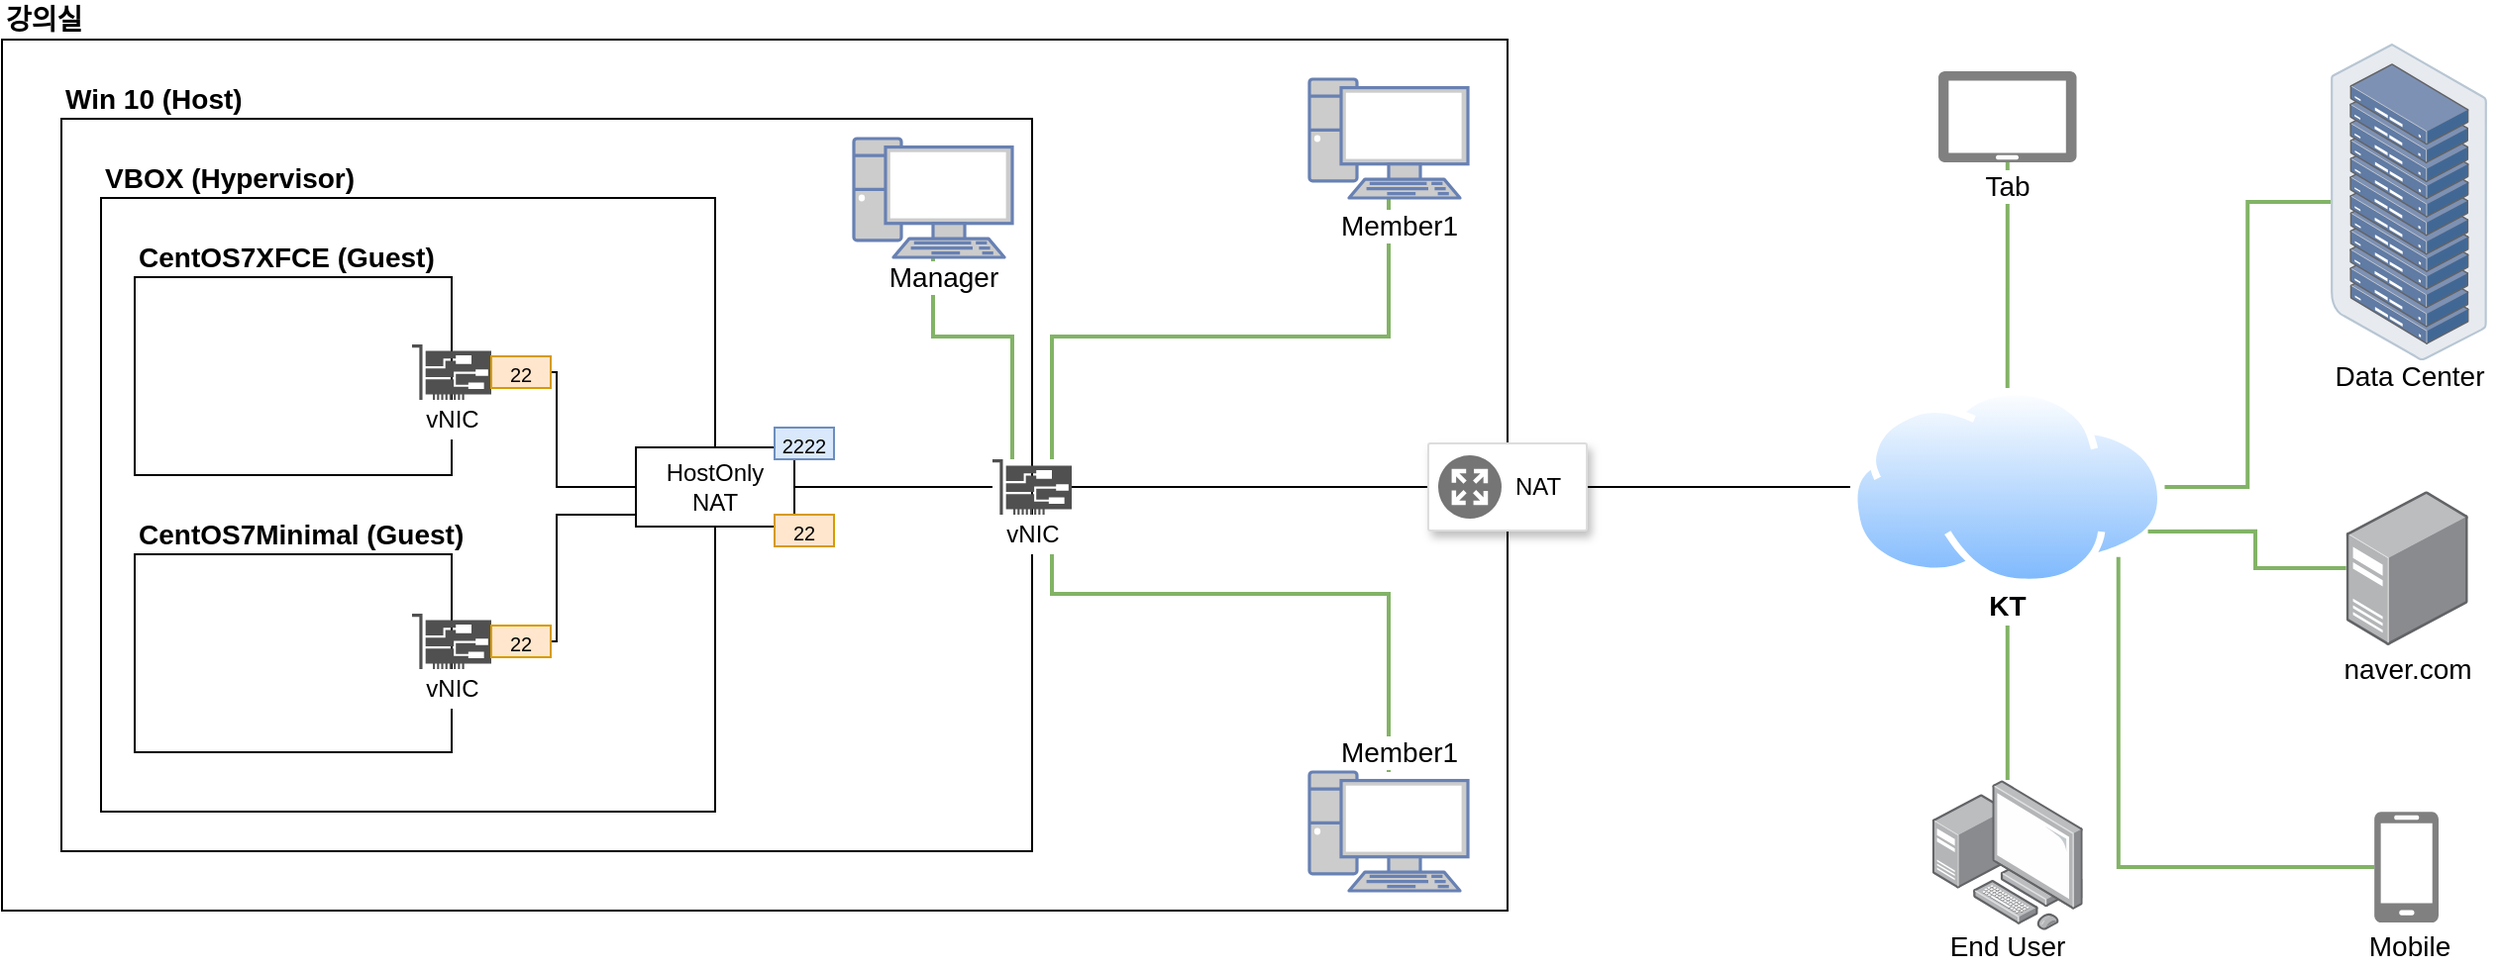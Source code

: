 <mxfile version="17.4.1" type="device"><diagram id="eoqtH4-4Z97mJ4BFVSqJ" name="Page-1"><mxGraphModel dx="1043" dy="624" grid="1" gridSize="10" guides="1" tooltips="1" connect="1" arrows="1" fold="1" page="1" pageScale="1" pageWidth="1400" pageHeight="600" math="0" shadow="0"><root><mxCell id="0"/><mxCell id="1" parent="0"/><mxCell id="ieQMoxyXsocXehKm7ZxH-98" value="" style="rounded=0;whiteSpace=wrap;html=1;fillColor=none;" parent="1" vertex="1"><mxGeometry x="40" y="40" width="760" height="440" as="geometry"/></mxCell><mxCell id="ieQMoxyXsocXehKm7ZxH-99" value="" style="rounded=0;whiteSpace=wrap;html=1;fillColor=none;" parent="1" vertex="1"><mxGeometry x="70" y="80" width="490" height="370" as="geometry"/></mxCell><mxCell id="ieQMoxyXsocXehKm7ZxH-100" value="&lt;b&gt;&lt;font style=&quot;font-size: 14px&quot;&gt;강의실&lt;/font&gt;&lt;/b&gt;" style="text;html=1;resizable=0;autosize=1;align=left;verticalAlign=middle;points=[];fillColor=none;strokeColor=none;rounded=0;" parent="1" vertex="1"><mxGeometry x="40" y="20" width="60" height="20" as="geometry"/></mxCell><mxCell id="ieQMoxyXsocXehKm7ZxH-101" value="&lt;b&gt;Win 10 (Host)&lt;/b&gt;" style="text;html=1;resizable=0;autosize=1;align=left;verticalAlign=middle;points=[];fillColor=none;strokeColor=none;rounded=0;fontSize=14;" parent="1" vertex="1"><mxGeometry x="70" y="60" width="100" height="20" as="geometry"/></mxCell><mxCell id="AsOl6AbgIYazRILrG7ol-1" value="" style="rounded=0;whiteSpace=wrap;html=1;fillColor=none;" vertex="1" parent="1"><mxGeometry x="90" y="120" width="310" height="310" as="geometry"/></mxCell><mxCell id="AsOl6AbgIYazRILrG7ol-2" value="&lt;b&gt;&lt;font style=&quot;font-size: 14px&quot;&gt;VBOX (Hypervisor)&lt;/font&gt;&lt;/b&gt;" style="text;html=1;resizable=0;autosize=1;align=left;verticalAlign=middle;points=[];fillColor=none;strokeColor=none;rounded=0;" vertex="1" parent="1"><mxGeometry x="90" y="100" width="140" height="20" as="geometry"/></mxCell><mxCell id="AsOl6AbgIYazRILrG7ol-3" value="" style="rounded=0;whiteSpace=wrap;html=1;fillColor=none;" vertex="1" parent="1"><mxGeometry x="107" y="160" width="160" height="100" as="geometry"/></mxCell><mxCell id="AsOl6AbgIYazRILrG7ol-4" value="" style="rounded=0;whiteSpace=wrap;html=1;fillColor=none;" vertex="1" parent="1"><mxGeometry x="107" y="300" width="160" height="100" as="geometry"/></mxCell><mxCell id="AsOl6AbgIYazRILrG7ol-5" value="&lt;font style=&quot;font-size: 14px&quot;&gt;CentOS7XFCE (Guest)&lt;/font&gt;" style="text;html=1;resizable=0;autosize=1;align=left;verticalAlign=middle;points=[];fillColor=none;strokeColor=none;rounded=0;fontStyle=1" vertex="1" parent="1"><mxGeometry x="107" y="140" width="160" height="20" as="geometry"/></mxCell><mxCell id="AsOl6AbgIYazRILrG7ol-6" value="&lt;b&gt;&lt;font style=&quot;font-size: 14px&quot;&gt;CentOS7Minimal (Guest)&lt;/font&gt;&lt;/b&gt;" style="text;html=1;resizable=0;autosize=1;align=left;verticalAlign=middle;points=[];fillColor=none;strokeColor=none;rounded=0;" vertex="1" parent="1"><mxGeometry x="107" y="280" width="180" height="20" as="geometry"/></mxCell><mxCell id="AsOl6AbgIYazRILrG7ol-8" value="" style="sketch=0;pointerEvents=1;shadow=0;dashed=0;html=1;strokeColor=none;fillColor=#505050;labelPosition=center;verticalLabelPosition=bottom;verticalAlign=top;outlineConnect=0;align=center;shape=mxgraph.office.devices.nic;" vertex="1" parent="1"><mxGeometry x="247" y="194" width="40" height="28" as="geometry"/></mxCell><mxCell id="AsOl6AbgIYazRILrG7ol-9" value="vNIC" style="text;html=1;resizable=0;autosize=1;align=center;verticalAlign=middle;points=[];fillColor=default;strokeColor=none;rounded=0;" vertex="1" parent="1"><mxGeometry x="247" y="222" width="40" height="20" as="geometry"/></mxCell><mxCell id="AsOl6AbgIYazRILrG7ol-41" style="edgeStyle=orthogonalEdgeStyle;rounded=0;orthogonalLoop=1;jettySize=auto;html=1;fontSize=14;endArrow=none;endFill=0;" edge="1" parent="1" source="AsOl6AbgIYazRILrG7ol-10" target="AsOl6AbgIYazRILrG7ol-15"><mxGeometry relative="1" as="geometry"/></mxCell><mxCell id="AsOl6AbgIYazRILrG7ol-42" style="edgeStyle=orthogonalEdgeStyle;rounded=0;orthogonalLoop=1;jettySize=auto;html=1;fontSize=14;endArrow=none;endFill=0;" edge="1" parent="1" source="AsOl6AbgIYazRILrG7ol-10" target="AsOl6AbgIYazRILrG7ol-18"><mxGeometry relative="1" as="geometry"/></mxCell><mxCell id="AsOl6AbgIYazRILrG7ol-10" value="" style="strokeColor=#dddddd;shadow=1;strokeWidth=1;rounded=1;absoluteArcSize=1;arcSize=2;fillColor=default;" vertex="1" parent="1"><mxGeometry x="760" y="244" width="80" height="44" as="geometry"/></mxCell><mxCell id="AsOl6AbgIYazRILrG7ol-11" value="NAT" style="sketch=0;dashed=0;connectable=0;html=1;fillColor=#757575;strokeColor=none;shape=mxgraph.gcp2.nat;part=1;labelPosition=right;verticalLabelPosition=middle;align=left;verticalAlign=middle;spacingLeft=5;fontSize=12;" vertex="1" parent="AsOl6AbgIYazRILrG7ol-10"><mxGeometry y="0.5" width="32" height="32" relative="1" as="geometry"><mxPoint x="5" y="-16" as="offset"/></mxGeometry></mxCell><mxCell id="AsOl6AbgIYazRILrG7ol-52" style="edgeStyle=orthogonalEdgeStyle;rounded=0;orthogonalLoop=1;jettySize=auto;html=1;fontSize=14;endArrow=none;endFill=0;" edge="1" parent="1" source="AsOl6AbgIYazRILrG7ol-13" target="AsOl6AbgIYazRILrG7ol-17"><mxGeometry relative="1" as="geometry"><Array as="points"><mxPoint x="320" y="344"/><mxPoint x="320" y="280"/></Array></mxGeometry></mxCell><mxCell id="AsOl6AbgIYazRILrG7ol-13" value="" style="sketch=0;pointerEvents=1;shadow=0;dashed=0;html=1;strokeColor=none;fillColor=#505050;labelPosition=center;verticalLabelPosition=bottom;verticalAlign=top;outlineConnect=0;align=center;shape=mxgraph.office.devices.nic;" vertex="1" parent="1"><mxGeometry x="247" y="330" width="40" height="28" as="geometry"/></mxCell><mxCell id="AsOl6AbgIYazRILrG7ol-14" value="vNIC" style="text;html=1;resizable=0;autosize=1;align=center;verticalAlign=middle;points=[];fillColor=default;strokeColor=none;rounded=0;" vertex="1" parent="1"><mxGeometry x="247" y="358" width="40" height="20" as="geometry"/></mxCell><mxCell id="AsOl6AbgIYazRILrG7ol-43" style="edgeStyle=orthogonalEdgeStyle;rounded=0;orthogonalLoop=1;jettySize=auto;html=1;fontSize=14;endArrow=none;endFill=0;" edge="1" parent="1" source="AsOl6AbgIYazRILrG7ol-15" target="AsOl6AbgIYazRILrG7ol-17"><mxGeometry relative="1" as="geometry"/></mxCell><mxCell id="AsOl6AbgIYazRILrG7ol-15" value="" style="sketch=0;pointerEvents=1;shadow=0;dashed=0;html=1;strokeColor=none;fillColor=#505050;labelPosition=center;verticalLabelPosition=bottom;verticalAlign=top;outlineConnect=0;align=center;shape=mxgraph.office.devices.nic;" vertex="1" parent="1"><mxGeometry x="540" y="252" width="40" height="28" as="geometry"/></mxCell><mxCell id="AsOl6AbgIYazRILrG7ol-53" style="edgeStyle=orthogonalEdgeStyle;rounded=0;orthogonalLoop=1;jettySize=auto;html=1;fontSize=14;endArrow=none;endFill=0;" edge="1" parent="1" source="AsOl6AbgIYazRILrG7ol-17" target="AsOl6AbgIYazRILrG7ol-8"><mxGeometry relative="1" as="geometry"><Array as="points"><mxPoint x="320" y="266"/><mxPoint x="320" y="208"/></Array></mxGeometry></mxCell><mxCell id="AsOl6AbgIYazRILrG7ol-17" value="HostOnly&lt;br&gt;NAT" style="rounded=0;whiteSpace=wrap;html=1;fillColor=default;" vertex="1" parent="1"><mxGeometry x="360" y="246" width="80" height="40" as="geometry"/></mxCell><mxCell id="AsOl6AbgIYazRILrG7ol-18" value="" style="aspect=fixed;perimeter=ellipsePerimeter;html=1;align=center;shadow=0;dashed=0;spacingTop=3;image;image=img/lib/active_directory/internet_cloud.svg;fillColor=default;" vertex="1" parent="1"><mxGeometry x="973" y="216" width="158.73" height="100" as="geometry"/></mxCell><mxCell id="AsOl6AbgIYazRILrG7ol-75" style="edgeStyle=orthogonalEdgeStyle;rounded=0;orthogonalLoop=1;jettySize=auto;html=1;fontSize=14;endArrow=none;endFill=0;fillColor=#d5e8d4;strokeColor=#82b366;strokeWidth=2;" edge="1" parent="1" source="AsOl6AbgIYazRILrG7ol-21" target="AsOl6AbgIYazRILrG7ol-18"><mxGeometry relative="1" as="geometry"/></mxCell><mxCell id="AsOl6AbgIYazRILrG7ol-21" value="" style="points=[];aspect=fixed;html=1;align=center;shadow=0;dashed=0;image;image=img/lib/allied_telesis/computer_and_terminals/Personal_Computer_with_Server.svg;labelBackgroundColor=#ffffff;fontSize=14;fillColor=default;" vertex="1" parent="1"><mxGeometry x="1014.37" y="414" width="76" height="76" as="geometry"/></mxCell><mxCell id="AsOl6AbgIYazRILrG7ol-77" style="edgeStyle=orthogonalEdgeStyle;rounded=0;orthogonalLoop=1;jettySize=auto;html=1;entryX=1;entryY=0.75;entryDx=0;entryDy=0;fontSize=14;endArrow=none;endFill=0;fillColor=#d5e8d4;strokeColor=#82b366;strokeWidth=2;" edge="1" parent="1" source="AsOl6AbgIYazRILrG7ol-22" target="AsOl6AbgIYazRILrG7ol-18"><mxGeometry relative="1" as="geometry"/></mxCell><mxCell id="AsOl6AbgIYazRILrG7ol-22" value="" style="points=[];aspect=fixed;html=1;align=center;shadow=0;dashed=0;image;image=img/lib/allied_telesis/computer_and_terminals/Server_Desktop.svg;labelBackgroundColor=#ffffff;fontSize=14;fillColor=default;" vertex="1" parent="1"><mxGeometry x="1223.33" y="268" width="61.53" height="78" as="geometry"/></mxCell><mxCell id="AsOl6AbgIYazRILrG7ol-76" style="edgeStyle=orthogonalEdgeStyle;rounded=0;orthogonalLoop=1;jettySize=auto;html=1;entryX=1;entryY=0.5;entryDx=0;entryDy=0;fontSize=14;endArrow=none;endFill=0;fillColor=#d5e8d4;strokeColor=#82b366;strokeWidth=2;" edge="1" parent="1" source="AsOl6AbgIYazRILrG7ol-23" target="AsOl6AbgIYazRILrG7ol-18"><mxGeometry relative="1" as="geometry"/></mxCell><mxCell id="AsOl6AbgIYazRILrG7ol-23" value="" style="points=[];aspect=fixed;html=1;align=center;shadow=0;dashed=0;image;image=img/lib/allied_telesis/storage/Datacenter_Server_Rack.svg;labelBackgroundColor=#ffffff;fontSize=14;fillColor=default;" vertex="1" parent="1"><mxGeometry x="1215.53" y="42" width="78.93" height="160" as="geometry"/></mxCell><mxCell id="AsOl6AbgIYazRILrG7ol-24" value="Data Center" style="text;html=1;resizable=0;autosize=1;align=center;verticalAlign=middle;points=[];fillColor=none;strokeColor=none;rounded=0;labelBackgroundColor=#ffffff;fontSize=14;" vertex="1" parent="1"><mxGeometry x="1210" y="200" width="90" height="20" as="geometry"/></mxCell><mxCell id="AsOl6AbgIYazRILrG7ol-25" value="naver.com" style="text;html=1;resizable=0;autosize=1;align=center;verticalAlign=middle;points=[];fillColor=none;strokeColor=none;rounded=0;labelBackgroundColor=#ffffff;fontSize=14;" vertex="1" parent="1"><mxGeometry x="1214.09" y="348" width="80" height="20" as="geometry"/></mxCell><mxCell id="AsOl6AbgIYazRILrG7ol-26" value="End User" style="text;html=1;resizable=0;autosize=1;align=center;verticalAlign=middle;points=[];fillColor=none;strokeColor=none;rounded=0;labelBackgroundColor=#ffffff;fontSize=14;" vertex="1" parent="1"><mxGeometry x="1017.36" y="488" width="70" height="20" as="geometry"/></mxCell><mxCell id="AsOl6AbgIYazRILrG7ol-74" style="edgeStyle=orthogonalEdgeStyle;rounded=0;orthogonalLoop=1;jettySize=auto;html=1;fontSize=14;endArrow=none;endFill=0;fillColor=#d5e8d4;strokeColor=#82b366;strokeWidth=2;" edge="1" parent="1" source="AsOl6AbgIYazRILrG7ol-27" target="AsOl6AbgIYazRILrG7ol-18"><mxGeometry relative="1" as="geometry"/></mxCell><mxCell id="AsOl6AbgIYazRILrG7ol-27" value="" style="verticalLabelPosition=bottom;html=1;verticalAlign=top;align=center;strokeColor=none;fillColor=#808080;shape=mxgraph.azure.tablet;pointerEvents=1;labelBackgroundColor=#ffffff;fontSize=14;" vertex="1" parent="1"><mxGeometry x="1017.37" y="56" width="70" height="46" as="geometry"/></mxCell><mxCell id="AsOl6AbgIYazRILrG7ol-78" style="edgeStyle=orthogonalEdgeStyle;rounded=0;orthogonalLoop=1;jettySize=auto;html=1;entryX=1;entryY=1;entryDx=0;entryDy=0;fontSize=14;endArrow=none;endFill=0;fillColor=#d5e8d4;strokeColor=#82b366;strokeWidth=2;" edge="1" parent="1" source="AsOl6AbgIYazRILrG7ol-29" target="AsOl6AbgIYazRILrG7ol-18"><mxGeometry relative="1" as="geometry"/></mxCell><mxCell id="AsOl6AbgIYazRILrG7ol-29" value="" style="verticalLabelPosition=bottom;html=1;verticalAlign=top;align=center;strokeColor=none;fillColor=#808080;shape=mxgraph.azure.mobile;pointerEvents=1;labelBackgroundColor=#ffffff;fontSize=14;" vertex="1" parent="1"><mxGeometry x="1237.5" y="430" width="32.5" height="56" as="geometry"/></mxCell><mxCell id="AsOl6AbgIYazRILrG7ol-30" value="Tab" style="text;html=1;resizable=0;autosize=1;align=center;verticalAlign=middle;points=[];fillColor=none;strokeColor=none;rounded=0;labelBackgroundColor=#ffffff;fontSize=14;" vertex="1" parent="1"><mxGeometry x="1032.36" y="104" width="40" height="20" as="geometry"/></mxCell><mxCell id="AsOl6AbgIYazRILrG7ol-31" value="Mobile" style="text;html=1;resizable=0;autosize=1;align=center;verticalAlign=middle;points=[];fillColor=none;strokeColor=none;rounded=0;labelBackgroundColor=#ffffff;fontSize=14;" vertex="1" parent="1"><mxGeometry x="1225" y="488" width="60" height="20" as="geometry"/></mxCell><mxCell id="AsOl6AbgIYazRILrG7ol-65" style="edgeStyle=orthogonalEdgeStyle;rounded=0;orthogonalLoop=1;jettySize=auto;html=1;fontSize=14;endArrow=none;endFill=0;fillColor=#d5e8d4;strokeColor=#82b366;exitX=0.5;exitY=1;exitDx=0;exitDy=0;exitPerimeter=0;strokeWidth=2;" edge="1" parent="1" source="AsOl6AbgIYazRILrG7ol-33" target="AsOl6AbgIYazRILrG7ol-15"><mxGeometry relative="1" as="geometry"><Array as="points"><mxPoint x="740" y="190"/><mxPoint x="570" y="190"/></Array></mxGeometry></mxCell><mxCell id="AsOl6AbgIYazRILrG7ol-33" value="" style="fontColor=#0066CC;verticalAlign=top;verticalLabelPosition=bottom;labelPosition=center;align=center;html=1;outlineConnect=0;fillColor=#CCCCCC;strokeColor=#6881B3;gradientColor=none;gradientDirection=north;strokeWidth=2;shape=mxgraph.networks.pc;labelBackgroundColor=#ffffff;fontSize=14;" vertex="1" parent="1"><mxGeometry x="700" y="60" width="80" height="60" as="geometry"/></mxCell><mxCell id="AsOl6AbgIYazRILrG7ol-66" style="edgeStyle=orthogonalEdgeStyle;rounded=0;orthogonalLoop=1;jettySize=auto;html=1;fontSize=14;endArrow=none;endFill=0;fillColor=#d5e8d4;strokeColor=#82b366;strokeWidth=2;" edge="1" parent="1" source="AsOl6AbgIYazRILrG7ol-34" target="AsOl6AbgIYazRILrG7ol-15"><mxGeometry relative="1" as="geometry"><Array as="points"><mxPoint x="510" y="190"/><mxPoint x="550" y="190"/></Array></mxGeometry></mxCell><mxCell id="AsOl6AbgIYazRILrG7ol-34" value="" style="fontColor=#0066CC;verticalAlign=top;verticalLabelPosition=bottom;labelPosition=center;align=center;html=1;outlineConnect=0;fillColor=#CCCCCC;strokeColor=#6881B3;gradientColor=none;gradientDirection=north;strokeWidth=2;shape=mxgraph.networks.pc;labelBackgroundColor=#ffffff;fontSize=14;" vertex="1" parent="1"><mxGeometry x="470" y="90" width="80" height="60" as="geometry"/></mxCell><mxCell id="AsOl6AbgIYazRILrG7ol-73" style="edgeStyle=orthogonalEdgeStyle;rounded=0;orthogonalLoop=1;jettySize=auto;html=1;fontSize=14;endArrow=none;endFill=0;fillColor=#d5e8d4;strokeColor=#82b366;strokeWidth=2;" edge="1" parent="1" source="AsOl6AbgIYazRILrG7ol-35" target="AsOl6AbgIYazRILrG7ol-15"><mxGeometry relative="1" as="geometry"><Array as="points"><mxPoint x="740" y="320"/><mxPoint x="570" y="320"/></Array></mxGeometry></mxCell><mxCell id="AsOl6AbgIYazRILrG7ol-35" value="" style="fontColor=#0066CC;verticalAlign=top;verticalLabelPosition=bottom;labelPosition=center;align=center;html=1;outlineConnect=0;fillColor=#CCCCCC;strokeColor=#6881B3;gradientColor=none;gradientDirection=north;strokeWidth=2;shape=mxgraph.networks.pc;labelBackgroundColor=#ffffff;fontSize=14;" vertex="1" parent="1"><mxGeometry x="700" y="410" width="80" height="60" as="geometry"/></mxCell><mxCell id="AsOl6AbgIYazRILrG7ol-36" value="Member1" style="text;html=1;resizable=0;autosize=1;align=center;verticalAlign=middle;points=[];fillColor=none;strokeColor=none;rounded=0;labelBackgroundColor=#ffffff;fontSize=14;" vertex="1" parent="1"><mxGeometry x="710" y="124" width="70" height="20" as="geometry"/></mxCell><mxCell id="AsOl6AbgIYazRILrG7ol-37" value="Member1" style="text;html=1;resizable=0;autosize=1;align=center;verticalAlign=middle;points=[];fillColor=none;strokeColor=none;rounded=0;labelBackgroundColor=#ffffff;fontSize=14;" vertex="1" parent="1"><mxGeometry x="710" y="390" width="70" height="20" as="geometry"/></mxCell><mxCell id="AsOl6AbgIYazRILrG7ol-38" value="Manager" style="text;html=1;resizable=0;autosize=1;align=center;verticalAlign=middle;points=[];fillColor=none;strokeColor=none;rounded=0;labelBackgroundColor=#ffffff;fontSize=14;" vertex="1" parent="1"><mxGeometry x="480" y="150" width="70" height="20" as="geometry"/></mxCell><mxCell id="AsOl6AbgIYazRILrG7ol-61" value="&lt;font style=&quot;font-size: 10px&quot;&gt;2222&lt;/font&gt;" style="rounded=0;whiteSpace=wrap;html=1;labelBackgroundColor=none;fontSize=14;fillColor=#dae8fc;strokeColor=#6c8ebf;" vertex="1" parent="1"><mxGeometry x="430" y="236" width="30" height="16" as="geometry"/></mxCell><mxCell id="AsOl6AbgIYazRILrG7ol-62" value="&lt;font style=&quot;font-size: 10px&quot;&gt;22&lt;/font&gt;" style="rounded=0;whiteSpace=wrap;html=1;labelBackgroundColor=none;fontSize=14;fillColor=#ffe6cc;strokeColor=#d79b00;" vertex="1" parent="1"><mxGeometry x="430" y="280" width="30" height="16" as="geometry"/></mxCell><mxCell id="AsOl6AbgIYazRILrG7ol-63" value="&lt;font style=&quot;font-size: 10px&quot;&gt;22&lt;/font&gt;" style="rounded=0;whiteSpace=wrap;html=1;labelBackgroundColor=none;fontSize=14;fillColor=#ffe6cc;strokeColor=#d79b00;" vertex="1" parent="1"><mxGeometry x="287" y="336" width="30" height="16" as="geometry"/></mxCell><mxCell id="AsOl6AbgIYazRILrG7ol-64" value="&lt;font style=&quot;font-size: 10px&quot;&gt;22&lt;/font&gt;" style="rounded=0;whiteSpace=wrap;html=1;labelBackgroundColor=none;fontSize=14;fillColor=#ffe6cc;strokeColor=#d79b00;" vertex="1" parent="1"><mxGeometry x="287" y="200" width="30" height="16" as="geometry"/></mxCell><mxCell id="AsOl6AbgIYazRILrG7ol-16" value="vNIC" style="text;html=1;resizable=0;autosize=1;align=center;verticalAlign=middle;points=[];fillColor=default;strokeColor=none;rounded=0;" vertex="1" parent="1"><mxGeometry x="540" y="280" width="40" height="20" as="geometry"/></mxCell><mxCell id="AsOl6AbgIYazRILrG7ol-19" value="&lt;font style=&quot;font-size: 14px&quot;&gt;&lt;b&gt;KT&lt;/b&gt;&lt;/font&gt;" style="text;html=1;resizable=0;autosize=1;align=center;verticalAlign=middle;points=[];fillColor=default;strokeColor=none;rounded=0;" vertex="1" parent="1"><mxGeometry x="1037.37" y="316" width="30" height="20" as="geometry"/></mxCell></root></mxGraphModel></diagram></mxfile>